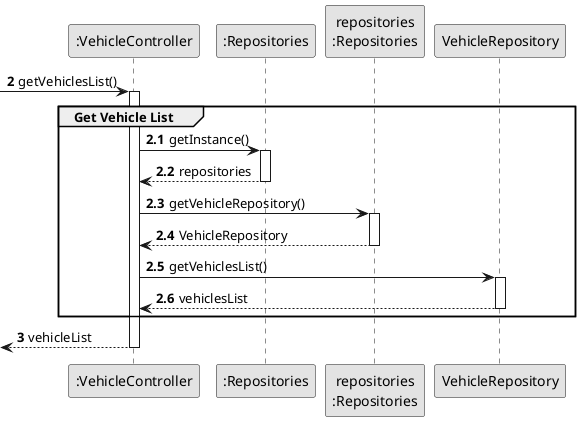 @startuml
skinparam monochrome true
skinparam packageStyle rectangle
skinparam shadowing false

autonumber

'hide footbox

participant ":VehicleController" as CTRL
participant ":Repositories" as RepositorySingleton
participant "repositories\n:Repositories" as PLAT

autonumber 2

 -> CTRL : getVehiclesList()
autonumber 2.1
activate CTRL
    group Get Vehicle List

CTRL -> RepositorySingleton : getInstance()
        activate RepositorySingleton

            RepositorySingleton --> CTRL: repositories
        deactivate RepositorySingleton

        CTRL -> PLAT : getVehicleRepository()
        activate PLAT

            PLAT --> CTRL: VehicleRepository
        deactivate PLAT

        CTRL -> VehicleRepository : getVehiclesList()
        activate VehicleRepository

        VehicleRepository --> CTRL : vehiclesList
        deactivate VehicleRepository

    end

    autonumber 3
    <-- CTRL  : vehicleList
deactivate CTRL


@enduml